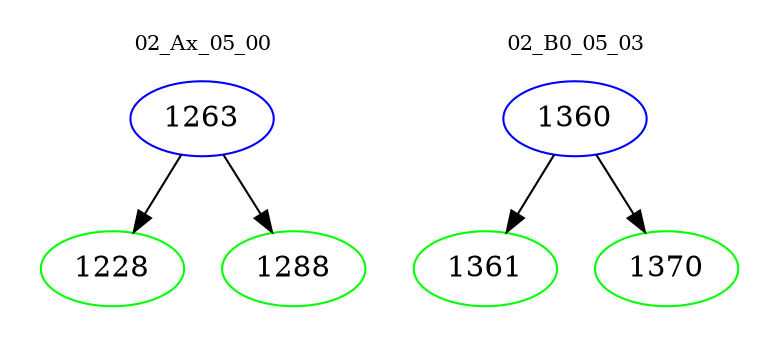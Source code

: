 digraph{
subgraph cluster_0 {
color = white
label = "02_Ax_05_00";
fontsize=10;
T0_1263 [label="1263", color="blue"]
T0_1263 -> T0_1228 [color="black"]
T0_1228 [label="1228", color="green"]
T0_1263 -> T0_1288 [color="black"]
T0_1288 [label="1288", color="green"]
}
subgraph cluster_1 {
color = white
label = "02_B0_05_03";
fontsize=10;
T1_1360 [label="1360", color="blue"]
T1_1360 -> T1_1361 [color="black"]
T1_1361 [label="1361", color="green"]
T1_1360 -> T1_1370 [color="black"]
T1_1370 [label="1370", color="green"]
}
}
